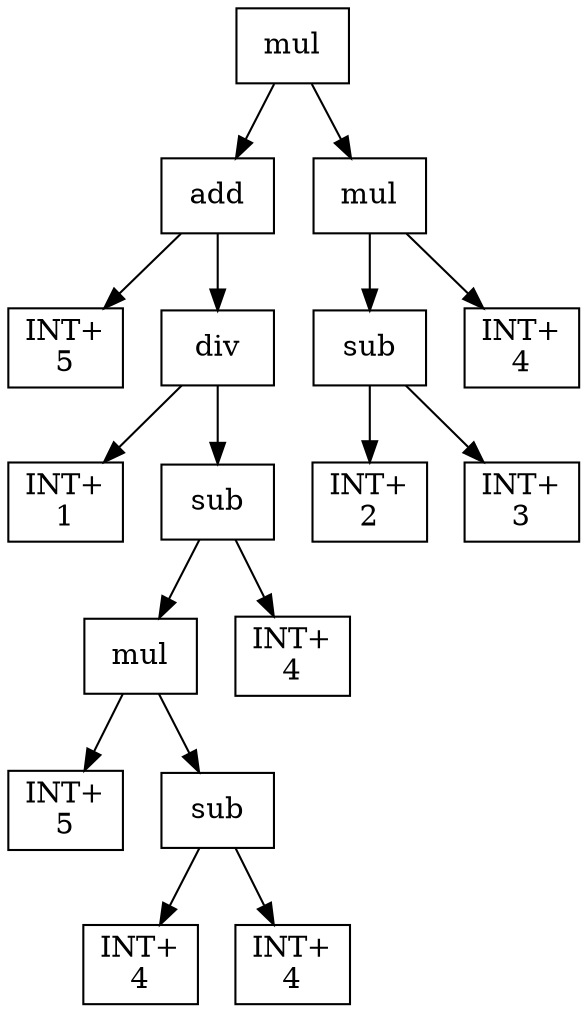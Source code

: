 digraph expr {
  node [shape=box];
  n1 [label="mul"];
  n2 [label="add"];
  n3 [label="INT+\n5"];
  n4 [label="div"];
  n5 [label="INT+\n1"];
  n6 [label="sub"];
  n7 [label="mul"];
  n8 [label="INT+\n5"];
  n9 [label="sub"];
  n10 [label="INT+\n4"];
  n11 [label="INT+\n4"];
  n9 -> n10;
  n9 -> n11;
  n7 -> n8;
  n7 -> n9;
  n12 [label="INT+\n4"];
  n6 -> n7;
  n6 -> n12;
  n4 -> n5;
  n4 -> n6;
  n2 -> n3;
  n2 -> n4;
  n13 [label="mul"];
  n14 [label="sub"];
  n15 [label="INT+\n2"];
  n16 [label="INT+\n3"];
  n14 -> n15;
  n14 -> n16;
  n17 [label="INT+\n4"];
  n13 -> n14;
  n13 -> n17;
  n1 -> n2;
  n1 -> n13;
}